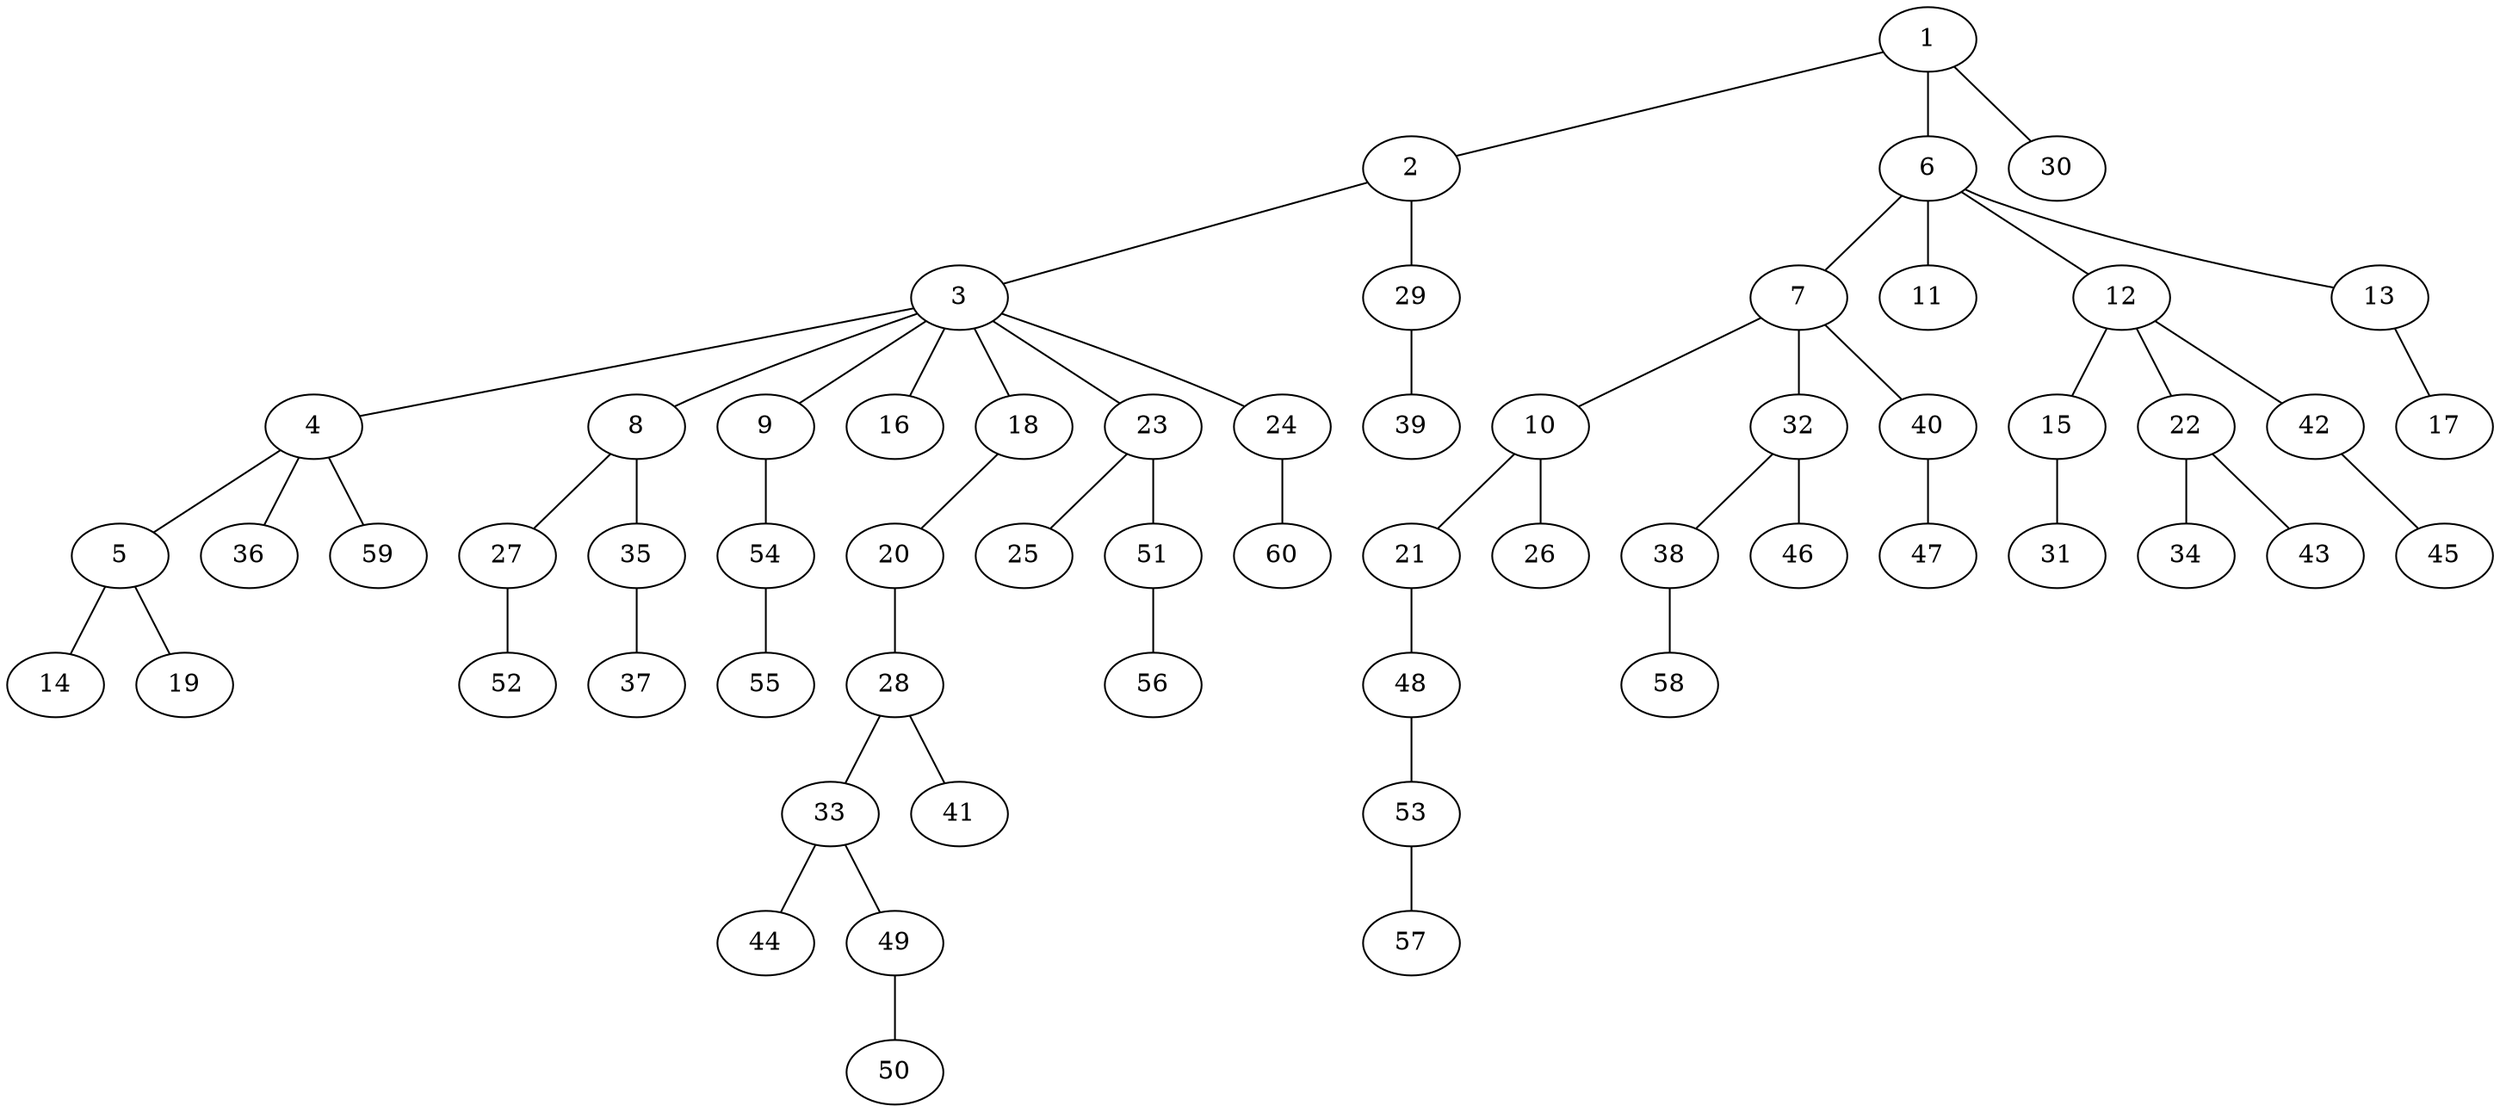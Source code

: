 graph graphname {1--2
1--6
1--30
2--3
2--29
3--4
3--8
3--9
3--16
3--18
3--23
3--24
4--5
4--36
4--59
5--14
5--19
6--7
6--11
6--12
6--13
7--10
7--32
7--40
8--27
8--35
9--54
10--21
10--26
12--15
12--22
12--42
13--17
15--31
18--20
20--28
21--48
22--34
22--43
23--25
23--51
24--60
27--52
28--33
28--41
29--39
32--38
32--46
33--44
33--49
35--37
38--58
40--47
42--45
48--53
49--50
51--56
53--57
54--55
}